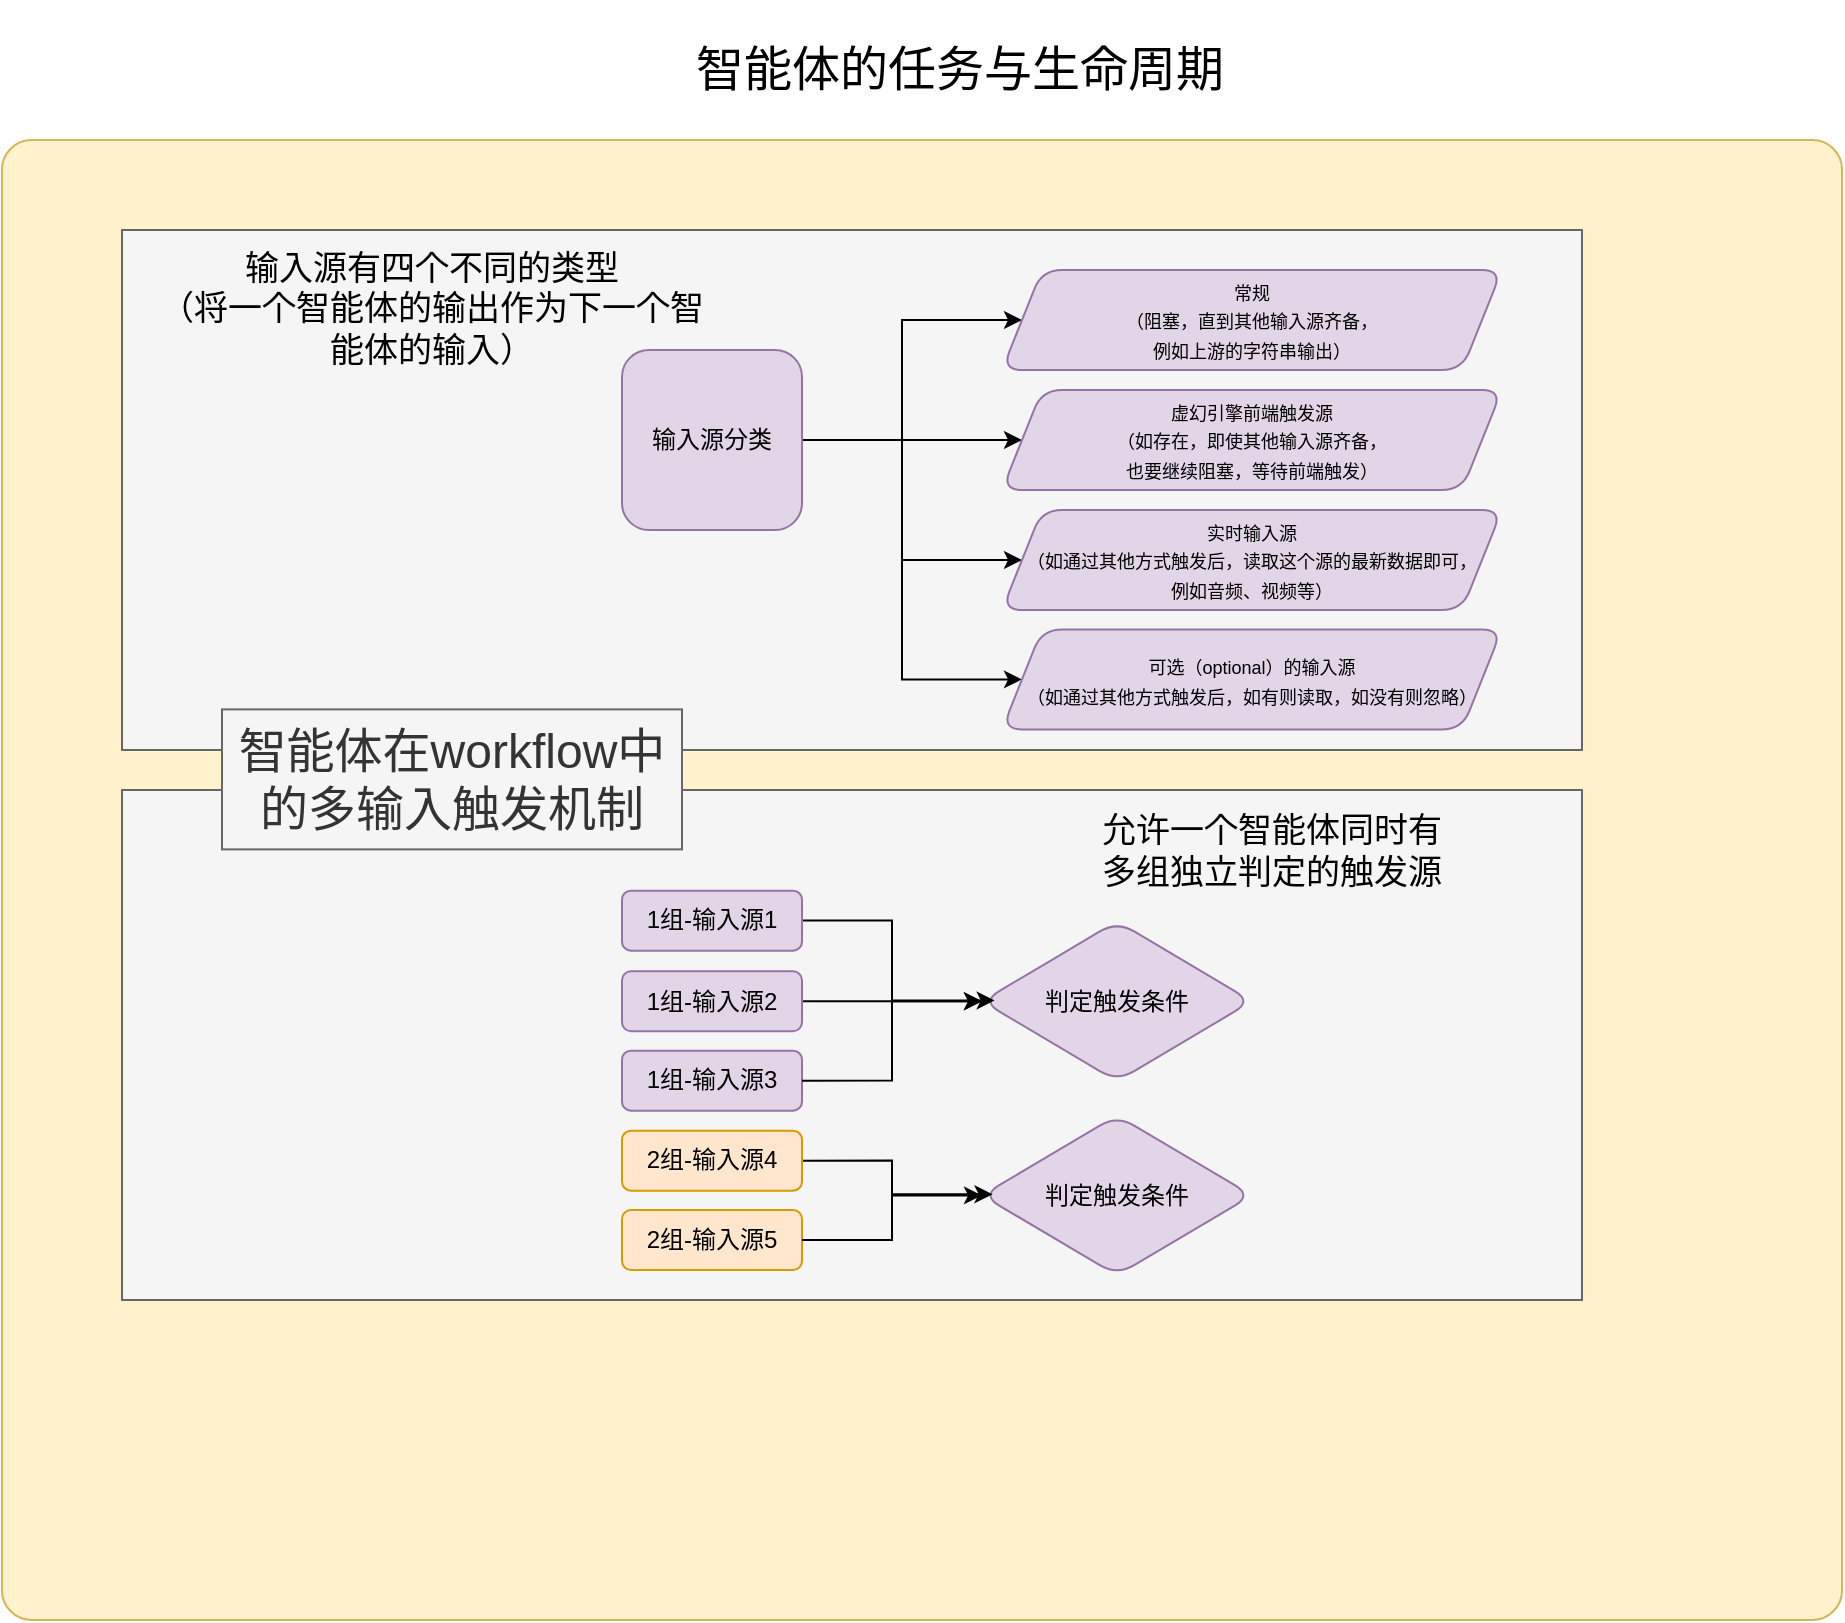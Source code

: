 <mxfile version="21.7.5" type="device">
  <diagram name="第 1 页" id="akJ0fcTaUh_Lfy5anjCc">
    <mxGraphModel dx="1523" dy="2899" grid="1" gridSize="10" guides="1" tooltips="1" connect="1" arrows="1" fold="1" page="1" pageScale="1" pageWidth="827" pageHeight="1169" math="0" shadow="0">
      <root>
        <mxCell id="0" />
        <mxCell id="1" parent="0" />
        <mxCell id="ygbAmATQAXXGK-9TUX-k-41" value="" style="rounded=1;whiteSpace=wrap;html=1;fillColor=#fff2cc;strokeColor=#d6b656;arcSize=2;" parent="1" vertex="1">
          <mxGeometry x="1320" y="-50" width="920" height="740" as="geometry" />
        </mxCell>
        <mxCell id="ygbAmATQAXXGK-9TUX-k-27" value="&lt;font style=&quot;font-size: 24px;&quot;&gt;&lt;br&gt;&lt;/font&gt;" style="text;whiteSpace=wrap;html=1;align=center;labelBackgroundColor=none;verticalAlign=middle;fillColor=#f5f5f5;fontColor=#333333;strokeColor=#666666;" parent="1" vertex="1">
          <mxGeometry x="1380" y="275" width="730" height="255" as="geometry" />
        </mxCell>
        <mxCell id="ygbAmATQAXXGK-9TUX-k-26" value="&lt;font style=&quot;font-size: 24px;&quot;&gt;&lt;br&gt;&lt;/font&gt;" style="text;whiteSpace=wrap;html=1;align=center;labelBackgroundColor=none;verticalAlign=middle;fillColor=#f5f5f5;fontColor=#333333;strokeColor=#666666;" parent="1" vertex="1">
          <mxGeometry x="1380" y="-5" width="730" height="260" as="geometry" />
        </mxCell>
        <mxCell id="ygbAmATQAXXGK-9TUX-k-32" value="" style="edgeStyle=orthogonalEdgeStyle;rounded=0;orthogonalLoop=1;jettySize=auto;html=1;" parent="1" source="ygbAmATQAXXGK-9TUX-k-8" target="ygbAmATQAXXGK-9TUX-k-31" edge="1">
          <mxGeometry relative="1" as="geometry" />
        </mxCell>
        <mxCell id="ygbAmATQAXXGK-9TUX-k-8" value="1组-输入源1" style="rounded=1;whiteSpace=wrap;html=1;fillColor=#e1d5e7;strokeColor=#9673a6;" parent="1" vertex="1">
          <mxGeometry x="1630" y="325.32" width="90" height="30" as="geometry" />
        </mxCell>
        <mxCell id="ygbAmATQAXXGK-9TUX-k-9" value="&lt;span style=&quot;font-size: 24px;&quot;&gt;智能体的任务与生命周期&lt;/span&gt;" style="text;whiteSpace=wrap;html=1;align=center;labelBackgroundColor=none;verticalAlign=middle;" parent="1" vertex="1">
          <mxGeometry x="1654" y="-120" width="290" height="70" as="geometry" />
        </mxCell>
        <mxCell id="ygbAmATQAXXGK-9TUX-k-10" value="&lt;font style=&quot;font-size: 24px;&quot;&gt;智能体在workflow中的多输入触发机制&lt;br&gt;&lt;/font&gt;" style="text;whiteSpace=wrap;html=1;align=center;labelBackgroundColor=none;verticalAlign=middle;fillColor=#f5f5f5;fontColor=#333333;strokeColor=#666666;" parent="1" vertex="1">
          <mxGeometry x="1430" y="234.69" width="230" height="70" as="geometry" />
        </mxCell>
        <mxCell id="ygbAmATQAXXGK-9TUX-k-34" style="edgeStyle=orthogonalEdgeStyle;rounded=0;orthogonalLoop=1;jettySize=auto;html=1;exitX=1;exitY=0.5;exitDx=0;exitDy=0;entryX=0;entryY=0.5;entryDx=0;entryDy=0;" parent="1" source="ygbAmATQAXXGK-9TUX-k-11" target="ygbAmATQAXXGK-9TUX-k-31" edge="1">
          <mxGeometry relative="1" as="geometry" />
        </mxCell>
        <mxCell id="ygbAmATQAXXGK-9TUX-k-11" value="1组-输入源2" style="rounded=1;whiteSpace=wrap;html=1;fillColor=#e1d5e7;strokeColor=#9673a6;" parent="1" vertex="1">
          <mxGeometry x="1630" y="365.64" width="90" height="30" as="geometry" />
        </mxCell>
        <mxCell id="ygbAmATQAXXGK-9TUX-k-12" value="1组-输入源3" style="rounded=1;whiteSpace=wrap;html=1;fillColor=#e1d5e7;strokeColor=#9673a6;" parent="1" vertex="1">
          <mxGeometry x="1630" y="405.32" width="90" height="30" as="geometry" />
        </mxCell>
        <mxCell id="ygbAmATQAXXGK-9TUX-k-37" style="edgeStyle=orthogonalEdgeStyle;rounded=0;orthogonalLoop=1;jettySize=auto;html=1;exitX=1;exitY=0.5;exitDx=0;exitDy=0;entryX=0;entryY=0.5;entryDx=0;entryDy=0;" parent="1" source="ygbAmATQAXXGK-9TUX-k-13" target="ygbAmATQAXXGK-9TUX-k-36" edge="1">
          <mxGeometry relative="1" as="geometry" />
        </mxCell>
        <mxCell id="ygbAmATQAXXGK-9TUX-k-13" value="2组-输入源4" style="rounded=1;whiteSpace=wrap;html=1;fillColor=#ffe6cc;strokeColor=#d79b00;" parent="1" vertex="1">
          <mxGeometry x="1630" y="445.32" width="90" height="30" as="geometry" />
        </mxCell>
        <mxCell id="ygbAmATQAXXGK-9TUX-k-14" value="2组-输入源5" style="rounded=1;whiteSpace=wrap;html=1;fillColor=#ffe6cc;strokeColor=#d79b00;" parent="1" vertex="1">
          <mxGeometry x="1630" y="485" width="90" height="30" as="geometry" />
        </mxCell>
        <mxCell id="ygbAmATQAXXGK-9TUX-k-18" value="" style="edgeStyle=orthogonalEdgeStyle;rounded=0;orthogonalLoop=1;jettySize=auto;html=1;" parent="1" source="ygbAmATQAXXGK-9TUX-k-16" target="ygbAmATQAXXGK-9TUX-k-17" edge="1">
          <mxGeometry relative="1" as="geometry" />
        </mxCell>
        <mxCell id="ygbAmATQAXXGK-9TUX-k-20" style="edgeStyle=orthogonalEdgeStyle;rounded=0;orthogonalLoop=1;jettySize=auto;html=1;exitX=1;exitY=0.5;exitDx=0;exitDy=0;" parent="1" source="ygbAmATQAXXGK-9TUX-k-16" target="ygbAmATQAXXGK-9TUX-k-19" edge="1">
          <mxGeometry relative="1" as="geometry" />
        </mxCell>
        <mxCell id="ygbAmATQAXXGK-9TUX-k-22" style="edgeStyle=orthogonalEdgeStyle;rounded=0;orthogonalLoop=1;jettySize=auto;html=1;exitX=1;exitY=0.5;exitDx=0;exitDy=0;" parent="1" source="ygbAmATQAXXGK-9TUX-k-16" target="ygbAmATQAXXGK-9TUX-k-21" edge="1">
          <mxGeometry relative="1" as="geometry" />
        </mxCell>
        <mxCell id="ygbAmATQAXXGK-9TUX-k-25" style="edgeStyle=orthogonalEdgeStyle;rounded=0;orthogonalLoop=1;jettySize=auto;html=1;exitX=1;exitY=0.5;exitDx=0;exitDy=0;entryX=0;entryY=0.5;entryDx=0;entryDy=0;" parent="1" source="ygbAmATQAXXGK-9TUX-k-16" target="ygbAmATQAXXGK-9TUX-k-23" edge="1">
          <mxGeometry relative="1" as="geometry">
            <Array as="points">
              <mxPoint x="1770" y="100" />
              <mxPoint x="1770" y="220" />
            </Array>
          </mxGeometry>
        </mxCell>
        <mxCell id="ygbAmATQAXXGK-9TUX-k-16" value="输入源分类" style="rounded=1;whiteSpace=wrap;html=1;fillColor=#e1d5e7;strokeColor=#9673a6;" parent="1" vertex="1">
          <mxGeometry x="1630" y="55" width="90" height="90" as="geometry" />
        </mxCell>
        <mxCell id="ygbAmATQAXXGK-9TUX-k-17" value="&lt;font style=&quot;font-size: 9px;&quot;&gt;常规&lt;br&gt;（阻塞，直到其他输入源齐备，&lt;br&gt;例如上游的字符串输出）&lt;/font&gt;" style="shape=parallelogram;perimeter=parallelogramPerimeter;whiteSpace=wrap;html=1;fixedSize=1;fillColor=#e1d5e7;strokeColor=#9673a6;rounded=1;" parent="1" vertex="1">
          <mxGeometry x="1820" y="15" width="250" height="50" as="geometry" />
        </mxCell>
        <mxCell id="ygbAmATQAXXGK-9TUX-k-19" value="&lt;font style=&quot;font-size: 9px;&quot;&gt;虚幻引擎前端触发源&lt;br&gt;（如存在，即使其他输入源齐备，&lt;br&gt;也要继续阻塞，等待前端触发）&lt;/font&gt;" style="shape=parallelogram;perimeter=parallelogramPerimeter;whiteSpace=wrap;html=1;fixedSize=1;fillColor=#e1d5e7;strokeColor=#9673a6;rounded=1;" parent="1" vertex="1">
          <mxGeometry x="1820" y="75" width="250" height="50" as="geometry" />
        </mxCell>
        <mxCell id="ygbAmATQAXXGK-9TUX-k-21" value="&lt;font style=&quot;font-size: 9px;&quot;&gt;实时输入源&lt;br&gt;（如通过其他方式触发后，读取这个源的最新数据即可，&lt;br&gt;例如音频、视频等）&lt;/font&gt;" style="shape=parallelogram;perimeter=parallelogramPerimeter;whiteSpace=wrap;html=1;fixedSize=1;fillColor=#e1d5e7;strokeColor=#9673a6;rounded=1;" parent="1" vertex="1">
          <mxGeometry x="1820" y="135" width="250" height="50" as="geometry" />
        </mxCell>
        <mxCell id="ygbAmATQAXXGK-9TUX-k-23" value="&lt;font style=&quot;font-size: 9px;&quot;&gt;可选（optional）的输入源&lt;br&gt;（如通过其他方式触发后，如有则读取，如没有则忽略）&lt;/font&gt;" style="shape=parallelogram;perimeter=parallelogramPerimeter;whiteSpace=wrap;html=1;fixedSize=1;fillColor=#e1d5e7;strokeColor=#9673a6;rounded=1;" parent="1" vertex="1">
          <mxGeometry x="1820" y="194.69" width="250" height="50" as="geometry" />
        </mxCell>
        <mxCell id="ygbAmATQAXXGK-9TUX-k-31" value="判定触发条件" style="rhombus;whiteSpace=wrap;html=1;fillColor=#e1d5e7;strokeColor=#9673a6;rounded=1;" parent="1" vertex="1">
          <mxGeometry x="1810" y="340.64" width="135" height="80" as="geometry" />
        </mxCell>
        <mxCell id="ygbAmATQAXXGK-9TUX-k-35" style="edgeStyle=orthogonalEdgeStyle;rounded=0;orthogonalLoop=1;jettySize=auto;html=1;exitX=1;exitY=0.5;exitDx=0;exitDy=0;entryX=0.047;entryY=0.495;entryDx=0;entryDy=0;entryPerimeter=0;" parent="1" source="ygbAmATQAXXGK-9TUX-k-12" target="ygbAmATQAXXGK-9TUX-k-31" edge="1">
          <mxGeometry relative="1" as="geometry" />
        </mxCell>
        <mxCell id="ygbAmATQAXXGK-9TUX-k-36" value="判定触发条件" style="rhombus;whiteSpace=wrap;html=1;fillColor=#e1d5e7;strokeColor=#9673a6;rounded=1;" parent="1" vertex="1">
          <mxGeometry x="1810" y="437.69" width="135" height="80" as="geometry" />
        </mxCell>
        <mxCell id="ygbAmATQAXXGK-9TUX-k-38" style="edgeStyle=orthogonalEdgeStyle;rounded=0;orthogonalLoop=1;jettySize=auto;html=1;exitX=1;exitY=0.5;exitDx=0;exitDy=0;entryX=0.039;entryY=0.493;entryDx=0;entryDy=0;entryPerimeter=0;" parent="1" source="ygbAmATQAXXGK-9TUX-k-14" target="ygbAmATQAXXGK-9TUX-k-36" edge="1">
          <mxGeometry relative="1" as="geometry" />
        </mxCell>
        <mxCell id="ygbAmATQAXXGK-9TUX-k-39" value="&lt;font style=&quot;font-size: 17px;&quot;&gt;输入源有四个不同的类型&lt;br&gt;（将一个智能体的输出作为下一个智能体的输入）&lt;br&gt;&lt;/font&gt;" style="text;whiteSpace=wrap;html=1;align=center;labelBackgroundColor=none;verticalAlign=middle;" parent="1" vertex="1">
          <mxGeometry x="1390" width="290" height="70" as="geometry" />
        </mxCell>
        <mxCell id="ygbAmATQAXXGK-9TUX-k-40" value="&lt;span style=&quot;font-size: 17px;&quot;&gt;允许一个智能体同时有&lt;br&gt;多组独立判定的触发源&lt;/span&gt;" style="text;whiteSpace=wrap;html=1;align=center;labelBackgroundColor=none;verticalAlign=middle;" parent="1" vertex="1">
          <mxGeometry x="1810" y="270.64" width="290" height="70" as="geometry" />
        </mxCell>
      </root>
    </mxGraphModel>
  </diagram>
</mxfile>
